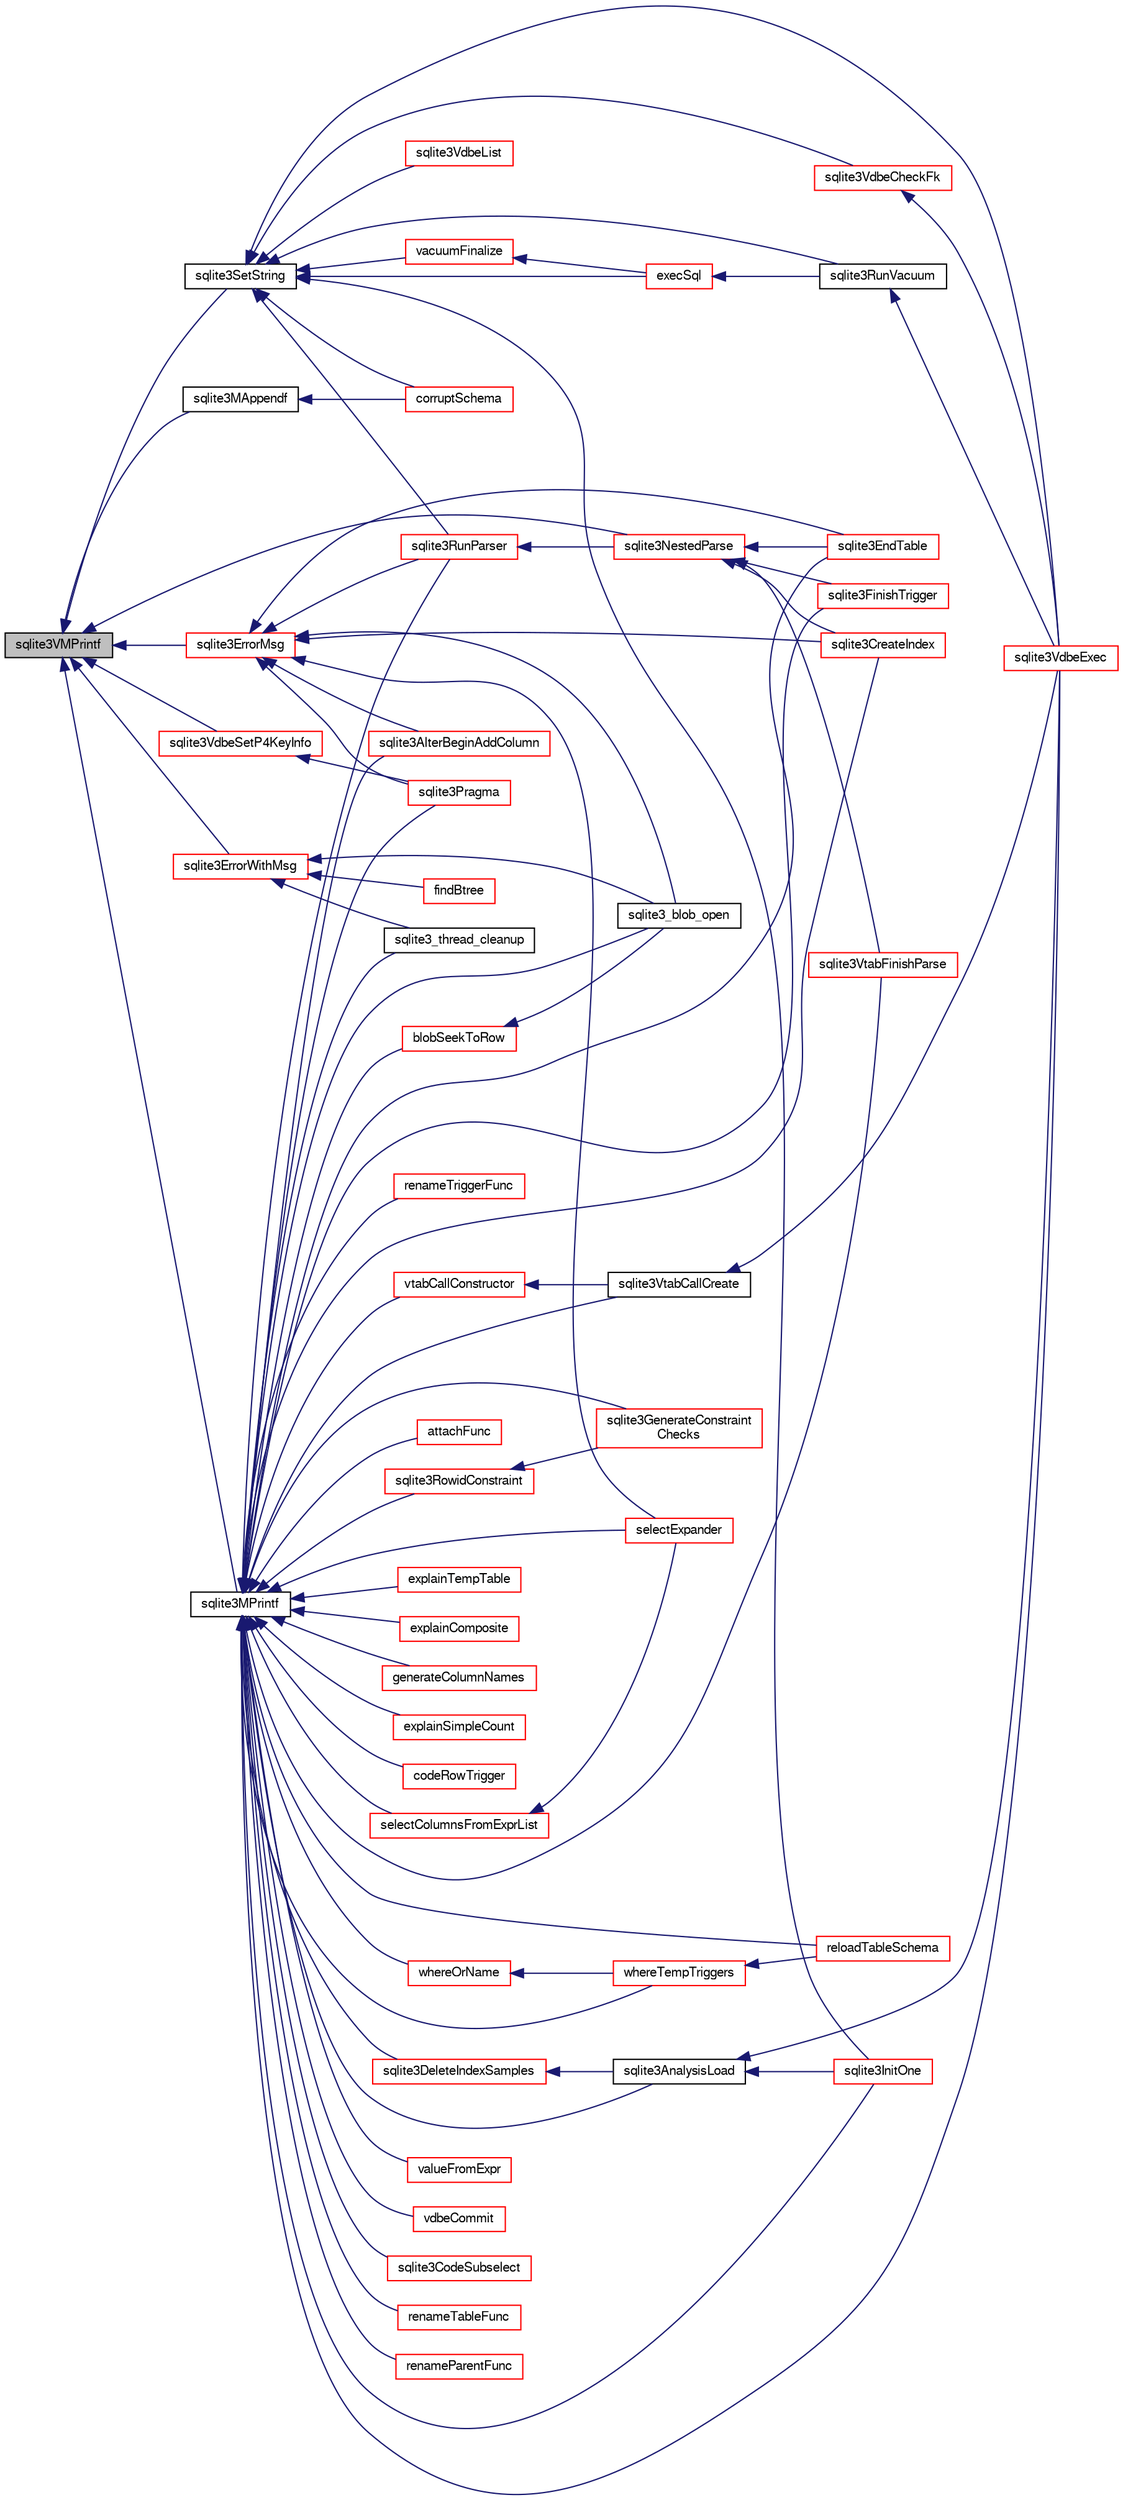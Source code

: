 digraph "sqlite3VMPrintf"
{
  edge [fontname="FreeSans",fontsize="10",labelfontname="FreeSans",labelfontsize="10"];
  node [fontname="FreeSans",fontsize="10",shape=record];
  rankdir="LR";
  Node798857 [label="sqlite3VMPrintf",height=0.2,width=0.4,color="black", fillcolor="grey75", style="filled", fontcolor="black"];
  Node798857 -> Node798858 [dir="back",color="midnightblue",fontsize="10",style="solid",fontname="FreeSans"];
  Node798858 [label="sqlite3SetString",height=0.2,width=0.4,color="black", fillcolor="white", style="filled",URL="$sqlite3_8c.html#aad368822484a1ceae010a829e27454ae"];
  Node798858 -> Node798859 [dir="back",color="midnightblue",fontsize="10",style="solid",fontname="FreeSans"];
  Node798859 [label="sqlite3VdbeList",height=0.2,width=0.4,color="red", fillcolor="white", style="filled",URL="$sqlite3_8c.html#a61f5dfb765135a9982025bab8944f7fd"];
  Node798858 -> Node799121 [dir="back",color="midnightblue",fontsize="10",style="solid",fontname="FreeSans"];
  Node799121 [label="sqlite3VdbeCheckFk",height=0.2,width=0.4,color="red", fillcolor="white", style="filled",URL="$sqlite3_8c.html#a7734bae391da8cc517e518fb1eddcac7"];
  Node799121 -> Node798885 [dir="back",color="midnightblue",fontsize="10",style="solid",fontname="FreeSans"];
  Node798885 [label="sqlite3VdbeExec",height=0.2,width=0.4,color="red", fillcolor="white", style="filled",URL="$sqlite3_8c.html#a8ce40a614bdc56719c4d642b1e4dfb21"];
  Node798858 -> Node798885 [dir="back",color="midnightblue",fontsize="10",style="solid",fontname="FreeSans"];
  Node798858 -> Node799122 [dir="back",color="midnightblue",fontsize="10",style="solid",fontname="FreeSans"];
  Node799122 [label="corruptSchema",height=0.2,width=0.4,color="red", fillcolor="white", style="filled",URL="$sqlite3_8c.html#a9fba70569e9a18d95220854f44ea28c5"];
  Node798858 -> Node798886 [dir="back",color="midnightblue",fontsize="10",style="solid",fontname="FreeSans"];
  Node798886 [label="sqlite3InitOne",height=0.2,width=0.4,color="red", fillcolor="white", style="filled",URL="$sqlite3_8c.html#ac4318b25df65269906b0379251fe9b85"];
  Node798858 -> Node799087 [dir="back",color="midnightblue",fontsize="10",style="solid",fontname="FreeSans"];
  Node799087 [label="vacuumFinalize",height=0.2,width=0.4,color="red", fillcolor="white", style="filled",URL="$sqlite3_8c.html#a632db76c46aca8f067d585295d2ada31"];
  Node799087 -> Node799044 [dir="back",color="midnightblue",fontsize="10",style="solid",fontname="FreeSans"];
  Node799044 [label="execSql",height=0.2,width=0.4,color="red", fillcolor="white", style="filled",URL="$sqlite3_8c.html#a7d16651b98a110662f4c265eff0246cb"];
  Node799044 -> Node799046 [dir="back",color="midnightblue",fontsize="10",style="solid",fontname="FreeSans"];
  Node799046 [label="sqlite3RunVacuum",height=0.2,width=0.4,color="black", fillcolor="white", style="filled",URL="$sqlite3_8c.html#a5e83ddc7b3e7e8e79ad5d1fc92de1d2f"];
  Node799046 -> Node798885 [dir="back",color="midnightblue",fontsize="10",style="solid",fontname="FreeSans"];
  Node798858 -> Node799044 [dir="back",color="midnightblue",fontsize="10",style="solid",fontname="FreeSans"];
  Node798858 -> Node799046 [dir="back",color="midnightblue",fontsize="10",style="solid",fontname="FreeSans"];
  Node798858 -> Node799027 [dir="back",color="midnightblue",fontsize="10",style="solid",fontname="FreeSans"];
  Node799027 [label="sqlite3RunParser",height=0.2,width=0.4,color="red", fillcolor="white", style="filled",URL="$sqlite3_8c.html#a174f16a9adcc64bf971bae4a5ffa3488"];
  Node799027 -> Node799028 [dir="back",color="midnightblue",fontsize="10",style="solid",fontname="FreeSans"];
  Node799028 [label="sqlite3NestedParse",height=0.2,width=0.4,color="red", fillcolor="white", style="filled",URL="$sqlite3_8c.html#ae78bd6187a28892732af5428ec15b03f"];
  Node799028 -> Node798902 [dir="back",color="midnightblue",fontsize="10",style="solid",fontname="FreeSans"];
  Node798902 [label="sqlite3EndTable",height=0.2,width=0.4,color="red", fillcolor="white", style="filled",URL="$sqlite3_8c.html#a7b5f2c66c0f0b6f819d970ca389768b0"];
  Node799028 -> Node798899 [dir="back",color="midnightblue",fontsize="10",style="solid",fontname="FreeSans"];
  Node798899 [label="sqlite3CreateIndex",height=0.2,width=0.4,color="red", fillcolor="white", style="filled",URL="$sqlite3_8c.html#a8dbe5e590ab6c58a8c45f34f7c81e825"];
  Node799028 -> Node799037 [dir="back",color="midnightblue",fontsize="10",style="solid",fontname="FreeSans"];
  Node799037 [label="sqlite3FinishTrigger",height=0.2,width=0.4,color="red", fillcolor="white", style="filled",URL="$sqlite3_8c.html#a15231afa0ac739363aee4cdb88380886"];
  Node799028 -> Node799038 [dir="back",color="midnightblue",fontsize="10",style="solid",fontname="FreeSans"];
  Node799038 [label="sqlite3VtabFinishParse",height=0.2,width=0.4,color="red", fillcolor="white", style="filled",URL="$sqlite3_8c.html#a31979f7a03df3cc53c4189dd1f3ea24c"];
  Node798857 -> Node799123 [dir="back",color="midnightblue",fontsize="10",style="solid",fontname="FreeSans"];
  Node799123 [label="sqlite3MPrintf",height=0.2,width=0.4,color="black", fillcolor="white", style="filled",URL="$sqlite3_8c.html#a208ef0df84e9778778804a19af03efea"];
  Node799123 -> Node799124 [dir="back",color="midnightblue",fontsize="10",style="solid",fontname="FreeSans"];
  Node799124 [label="valueFromExpr",height=0.2,width=0.4,color="red", fillcolor="white", style="filled",URL="$sqlite3_8c.html#a08f91b27c0189e8b5bcdea6537466b7c"];
  Node799123 -> Node799130 [dir="back",color="midnightblue",fontsize="10",style="solid",fontname="FreeSans"];
  Node799130 [label="vdbeCommit",height=0.2,width=0.4,color="red", fillcolor="white", style="filled",URL="$sqlite3_8c.html#a5d7f1e0625451b987728f600cfe1b92d"];
  Node799123 -> Node798885 [dir="back",color="midnightblue",fontsize="10",style="solid",fontname="FreeSans"];
  Node799123 -> Node798880 [dir="back",color="midnightblue",fontsize="10",style="solid",fontname="FreeSans"];
  Node798880 [label="blobSeekToRow",height=0.2,width=0.4,color="red", fillcolor="white", style="filled",URL="$sqlite3_8c.html#afff57e13332b98c8a44a7cebe38962ab"];
  Node798880 -> Node798881 [dir="back",color="midnightblue",fontsize="10",style="solid",fontname="FreeSans"];
  Node798881 [label="sqlite3_blob_open",height=0.2,width=0.4,color="black", fillcolor="white", style="filled",URL="$sqlite3_8h.html#adb8ad839a5bdd62a43785132bc7dd518"];
  Node799123 -> Node798881 [dir="back",color="midnightblue",fontsize="10",style="solid",fontname="FreeSans"];
  Node799123 -> Node798940 [dir="back",color="midnightblue",fontsize="10",style="solid",fontname="FreeSans"];
  Node798940 [label="sqlite3CodeSubselect",height=0.2,width=0.4,color="red", fillcolor="white", style="filled",URL="$sqlite3_8c.html#aa69b46d2204a1d1b110107a1be12ee0c"];
  Node799123 -> Node799131 [dir="back",color="midnightblue",fontsize="10",style="solid",fontname="FreeSans"];
  Node799131 [label="renameTableFunc",height=0.2,width=0.4,color="red", fillcolor="white", style="filled",URL="$sqlite3_8c.html#aad60fbd27dbc13ef0d06ac3f2d2fc594"];
  Node799123 -> Node799533 [dir="back",color="midnightblue",fontsize="10",style="solid",fontname="FreeSans"];
  Node799533 [label="renameParentFunc",height=0.2,width=0.4,color="red", fillcolor="white", style="filled",URL="$sqlite3_8c.html#a8d4f2e761693277684d0a9b45812b73d"];
  Node799123 -> Node799534 [dir="back",color="midnightblue",fontsize="10",style="solid",fontname="FreeSans"];
  Node799534 [label="renameTriggerFunc",height=0.2,width=0.4,color="red", fillcolor="white", style="filled",URL="$sqlite3_8c.html#ad20a735ddb4907a5d46c017da75a3a12"];
  Node799123 -> Node799699 [dir="back",color="midnightblue",fontsize="10",style="solid",fontname="FreeSans"];
  Node799699 [label="whereOrName",height=0.2,width=0.4,color="red", fillcolor="white", style="filled",URL="$sqlite3_8c.html#ab3e0bda666377827837424c4ad533ace"];
  Node799699 -> Node799701 [dir="back",color="midnightblue",fontsize="10",style="solid",fontname="FreeSans"];
  Node799701 [label="whereTempTriggers",height=0.2,width=0.4,color="red", fillcolor="white", style="filled",URL="$sqlite3_8c.html#a40e4a7245d888167b53b1de07fa6d217"];
  Node799701 -> Node799649 [dir="back",color="midnightblue",fontsize="10",style="solid",fontname="FreeSans"];
  Node799649 [label="reloadTableSchema",height=0.2,width=0.4,color="red", fillcolor="white", style="filled",URL="$sqlite3_8c.html#aec12bc2a95741e915fbe82b98fb1f8c6"];
  Node799123 -> Node799701 [dir="back",color="midnightblue",fontsize="10",style="solid",fontname="FreeSans"];
  Node799123 -> Node799649 [dir="back",color="midnightblue",fontsize="10",style="solid",fontname="FreeSans"];
  Node799123 -> Node798897 [dir="back",color="midnightblue",fontsize="10",style="solid",fontname="FreeSans"];
  Node798897 [label="sqlite3AlterBeginAddColumn",height=0.2,width=0.4,color="red", fillcolor="white", style="filled",URL="$sqlite3_8c.html#a884f7bc342f8753d938ae1f1b9157d2d"];
  Node799123 -> Node798883 [dir="back",color="midnightblue",fontsize="10",style="solid",fontname="FreeSans"];
  Node798883 [label="sqlite3DeleteIndexSamples",height=0.2,width=0.4,color="red", fillcolor="white", style="filled",URL="$sqlite3_8c.html#aaeda0302fbf61397ec009f65bed047ef"];
  Node798883 -> Node798884 [dir="back",color="midnightblue",fontsize="10",style="solid",fontname="FreeSans"];
  Node798884 [label="sqlite3AnalysisLoad",height=0.2,width=0.4,color="black", fillcolor="white", style="filled",URL="$sqlite3_8c.html#a48a2301c27e1d3d68708b9b8761b5a01"];
  Node798884 -> Node798885 [dir="back",color="midnightblue",fontsize="10",style="solid",fontname="FreeSans"];
  Node798884 -> Node798886 [dir="back",color="midnightblue",fontsize="10",style="solid",fontname="FreeSans"];
  Node799123 -> Node798884 [dir="back",color="midnightblue",fontsize="10",style="solid",fontname="FreeSans"];
  Node799123 -> Node798888 [dir="back",color="midnightblue",fontsize="10",style="solid",fontname="FreeSans"];
  Node798888 [label="attachFunc",height=0.2,width=0.4,color="red", fillcolor="white", style="filled",URL="$sqlite3_8c.html#a69cb751a7da501b9a0aa37e0d7c3eaf7"];
  Node799123 -> Node798902 [dir="back",color="midnightblue",fontsize="10",style="solid",fontname="FreeSans"];
  Node799123 -> Node798899 [dir="back",color="midnightblue",fontsize="10",style="solid",fontname="FreeSans"];
  Node799123 -> Node799658 [dir="back",color="midnightblue",fontsize="10",style="solid",fontname="FreeSans"];
  Node799658 [label="sqlite3RowidConstraint",height=0.2,width=0.4,color="red", fillcolor="white", style="filled",URL="$sqlite3_8c.html#abf05c71ba66fc1c8ff0681f00e77f10b"];
  Node799658 -> Node798913 [dir="back",color="midnightblue",fontsize="10",style="solid",fontname="FreeSans"];
  Node798913 [label="sqlite3GenerateConstraint\lChecks",height=0.2,width=0.4,color="red", fillcolor="white", style="filled",URL="$sqlite3_8c.html#aef639c1e6a0c0a67ca6e7690ad931bd2"];
  Node799123 -> Node798913 [dir="back",color="midnightblue",fontsize="10",style="solid",fontname="FreeSans"];
  Node799123 -> Node798938 [dir="back",color="midnightblue",fontsize="10",style="solid",fontname="FreeSans"];
  Node798938 [label="sqlite3Pragma",height=0.2,width=0.4,color="red", fillcolor="white", style="filled",URL="$sqlite3_8c.html#a111391370f58f8e6a6eca51fd34d62ed"];
  Node799123 -> Node798886 [dir="back",color="midnightblue",fontsize="10",style="solid",fontname="FreeSans"];
  Node799123 -> Node799674 [dir="back",color="midnightblue",fontsize="10",style="solid",fontname="FreeSans"];
  Node799674 [label="explainTempTable",height=0.2,width=0.4,color="red", fillcolor="white", style="filled",URL="$sqlite3_8c.html#a44d395bc1b884846d8f8ff77421c507f"];
  Node799123 -> Node799675 [dir="back",color="midnightblue",fontsize="10",style="solid",fontname="FreeSans"];
  Node799675 [label="explainComposite",height=0.2,width=0.4,color="red", fillcolor="white", style="filled",URL="$sqlite3_8c.html#a1a56fec7bc3173c1fbe11664125625cf"];
  Node799123 -> Node799595 [dir="back",color="midnightblue",fontsize="10",style="solid",fontname="FreeSans"];
  Node799595 [label="generateColumnNames",height=0.2,width=0.4,color="red", fillcolor="white", style="filled",URL="$sqlite3_8c.html#a9373f35df9061335d5b371e7bbf22a11"];
  Node799123 -> Node799702 [dir="back",color="midnightblue",fontsize="10",style="solid",fontname="FreeSans"];
  Node799702 [label="selectColumnsFromExprList",height=0.2,width=0.4,color="red", fillcolor="white", style="filled",URL="$sqlite3_8c.html#a8ee79348729b2c9134f2c1fd407302e3"];
  Node799702 -> Node798921 [dir="back",color="midnightblue",fontsize="10",style="solid",fontname="FreeSans"];
  Node798921 [label="selectExpander",height=0.2,width=0.4,color="red", fillcolor="white", style="filled",URL="$sqlite3_8c.html#abee977318fbf74531340c6e41b0ca953"];
  Node799123 -> Node798921 [dir="back",color="midnightblue",fontsize="10",style="solid",fontname="FreeSans"];
  Node799123 -> Node799677 [dir="back",color="midnightblue",fontsize="10",style="solid",fontname="FreeSans"];
  Node799677 [label="explainSimpleCount",height=0.2,width=0.4,color="red", fillcolor="white", style="filled",URL="$sqlite3_8c.html#af390bf2ec9371e339d67a810dfb57982"];
  Node799123 -> Node799037 [dir="back",color="midnightblue",fontsize="10",style="solid",fontname="FreeSans"];
  Node799123 -> Node798908 [dir="back",color="midnightblue",fontsize="10",style="solid",fontname="FreeSans"];
  Node798908 [label="codeRowTrigger",height=0.2,width=0.4,color="red", fillcolor="white", style="filled",URL="$sqlite3_8c.html#a463cea5aaaf388b560b206570a0022fc"];
  Node799123 -> Node799038 [dir="back",color="midnightblue",fontsize="10",style="solid",fontname="FreeSans"];
  Node799123 -> Node799704 [dir="back",color="midnightblue",fontsize="10",style="solid",fontname="FreeSans"];
  Node799704 [label="vtabCallConstructor",height=0.2,width=0.4,color="red", fillcolor="white", style="filled",URL="$sqlite3_8c.html#acae1b4d5d02b25f4cac29993dae7f983"];
  Node799704 -> Node799696 [dir="back",color="midnightblue",fontsize="10",style="solid",fontname="FreeSans"];
  Node799696 [label="sqlite3VtabCallCreate",height=0.2,width=0.4,color="black", fillcolor="white", style="filled",URL="$sqlite3_8c.html#a23601fffd89053de28f77684068ec164"];
  Node799696 -> Node798885 [dir="back",color="midnightblue",fontsize="10",style="solid",fontname="FreeSans"];
  Node799123 -> Node799696 [dir="back",color="midnightblue",fontsize="10",style="solid",fontname="FreeSans"];
  Node799123 -> Node799027 [dir="back",color="midnightblue",fontsize="10",style="solid",fontname="FreeSans"];
  Node799123 -> Node798986 [dir="back",color="midnightblue",fontsize="10",style="solid",fontname="FreeSans"];
  Node798986 [label="sqlite3_thread_cleanup",height=0.2,width=0.4,color="black", fillcolor="white", style="filled",URL="$sqlite3_8h.html#a34980c829db84f02e1a1599063469f06"];
  Node798857 -> Node799706 [dir="back",color="midnightblue",fontsize="10",style="solid",fontname="FreeSans"];
  Node799706 [label="sqlite3MAppendf",height=0.2,width=0.4,color="black", fillcolor="white", style="filled",URL="$sqlite3_8c.html#a43b33971f250cf38164a84f751057bce"];
  Node799706 -> Node799122 [dir="back",color="midnightblue",fontsize="10",style="solid",fontname="FreeSans"];
  Node798857 -> Node799587 [dir="back",color="midnightblue",fontsize="10",style="solid",fontname="FreeSans"];
  Node799587 [label="sqlite3ErrorWithMsg",height=0.2,width=0.4,color="red", fillcolor="white", style="filled",URL="$sqlite3_8c.html#a11feb4cd8e77d59df266587cfe1b2641"];
  Node799587 -> Node799065 [dir="back",color="midnightblue",fontsize="10",style="solid",fontname="FreeSans"];
  Node799065 [label="findBtree",height=0.2,width=0.4,color="red", fillcolor="white", style="filled",URL="$sqlite3_8c.html#ab4ee5743b77efd7f8832bf0b9315f973"];
  Node799587 -> Node798881 [dir="back",color="midnightblue",fontsize="10",style="solid",fontname="FreeSans"];
  Node799587 -> Node798986 [dir="back",color="midnightblue",fontsize="10",style="solid",fontname="FreeSans"];
  Node798857 -> Node799707 [dir="back",color="midnightblue",fontsize="10",style="solid",fontname="FreeSans"];
  Node799707 [label="sqlite3ErrorMsg",height=0.2,width=0.4,color="red", fillcolor="white", style="filled",URL="$sqlite3_8c.html#aee2798e173651adae0f9c85469f3457d"];
  Node799707 -> Node798881 [dir="back",color="midnightblue",fontsize="10",style="solid",fontname="FreeSans"];
  Node799707 -> Node798897 [dir="back",color="midnightblue",fontsize="10",style="solid",fontname="FreeSans"];
  Node799707 -> Node798902 [dir="back",color="midnightblue",fontsize="10",style="solid",fontname="FreeSans"];
  Node799707 -> Node798899 [dir="back",color="midnightblue",fontsize="10",style="solid",fontname="FreeSans"];
  Node799707 -> Node798938 [dir="back",color="midnightblue",fontsize="10",style="solid",fontname="FreeSans"];
  Node799707 -> Node798921 [dir="back",color="midnightblue",fontsize="10",style="solid",fontname="FreeSans"];
  Node799707 -> Node799027 [dir="back",color="midnightblue",fontsize="10",style="solid",fontname="FreeSans"];
  Node798857 -> Node799319 [dir="back",color="midnightblue",fontsize="10",style="solid",fontname="FreeSans"];
  Node799319 [label="sqlite3VdbeSetP4KeyInfo",height=0.2,width=0.4,color="red", fillcolor="white", style="filled",URL="$sqlite3_8c.html#a342090b36fbf7fdace2a23b8efca030c"];
  Node799319 -> Node798938 [dir="back",color="midnightblue",fontsize="10",style="solid",fontname="FreeSans"];
  Node798857 -> Node799028 [dir="back",color="midnightblue",fontsize="10",style="solid",fontname="FreeSans"];
}

